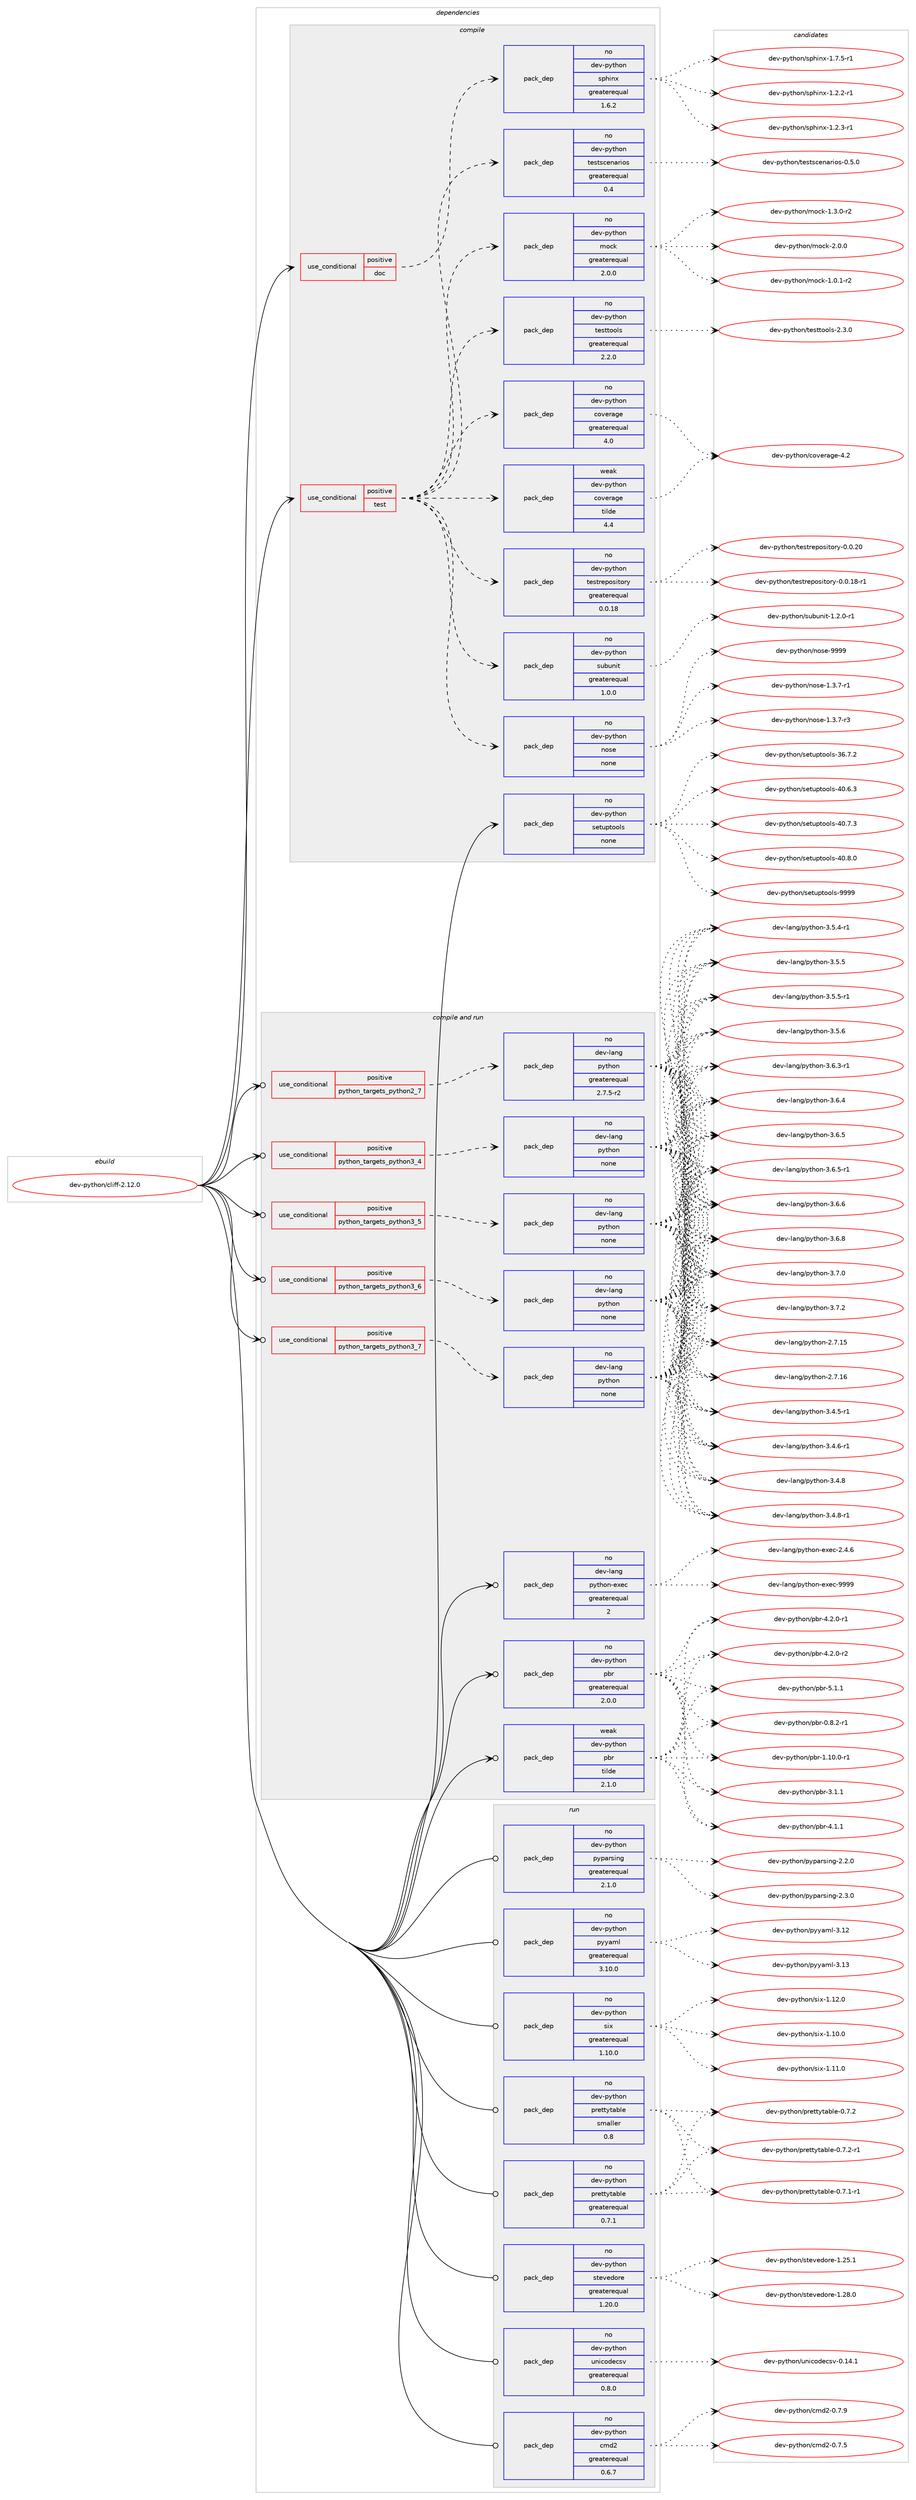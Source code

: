digraph prolog {

# *************
# Graph options
# *************

newrank=true;
concentrate=true;
compound=true;
graph [rankdir=LR,fontname=Helvetica,fontsize=10,ranksep=1.5];#, ranksep=2.5, nodesep=0.2];
edge  [arrowhead=vee];
node  [fontname=Helvetica,fontsize=10];

# **********
# The ebuild
# **********

subgraph cluster_leftcol {
color=gray;
rank=same;
label=<<i>ebuild</i>>;
id [label="dev-python/cliff-2.12.0", color=red, width=4, href="../dev-python/cliff-2.12.0.svg"];
}

# ****************
# The dependencies
# ****************

subgraph cluster_midcol {
color=gray;
label=<<i>dependencies</i>>;
subgraph cluster_compile {
fillcolor="#eeeeee";
style=filled;
label=<<i>compile</i>>;
subgraph cond372472 {
dependency1403621 [label=<<TABLE BORDER="0" CELLBORDER="1" CELLSPACING="0" CELLPADDING="4"><TR><TD ROWSPAN="3" CELLPADDING="10">use_conditional</TD></TR><TR><TD>positive</TD></TR><TR><TD>doc</TD></TR></TABLE>>, shape=none, color=red];
subgraph pack1007914 {
dependency1403622 [label=<<TABLE BORDER="0" CELLBORDER="1" CELLSPACING="0" CELLPADDING="4" WIDTH="220"><TR><TD ROWSPAN="6" CELLPADDING="30">pack_dep</TD></TR><TR><TD WIDTH="110">no</TD></TR><TR><TD>dev-python</TD></TR><TR><TD>sphinx</TD></TR><TR><TD>greaterequal</TD></TR><TR><TD>1.6.2</TD></TR></TABLE>>, shape=none, color=blue];
}
dependency1403621:e -> dependency1403622:w [weight=20,style="dashed",arrowhead="vee"];
}
id:e -> dependency1403621:w [weight=20,style="solid",arrowhead="vee"];
subgraph cond372473 {
dependency1403623 [label=<<TABLE BORDER="0" CELLBORDER="1" CELLSPACING="0" CELLPADDING="4"><TR><TD ROWSPAN="3" CELLPADDING="10">use_conditional</TD></TR><TR><TD>positive</TD></TR><TR><TD>test</TD></TR></TABLE>>, shape=none, color=red];
subgraph pack1007915 {
dependency1403624 [label=<<TABLE BORDER="0" CELLBORDER="1" CELLSPACING="0" CELLPADDING="4" WIDTH="220"><TR><TD ROWSPAN="6" CELLPADDING="30">pack_dep</TD></TR><TR><TD WIDTH="110">no</TD></TR><TR><TD>dev-python</TD></TR><TR><TD>nose</TD></TR><TR><TD>none</TD></TR><TR><TD></TD></TR></TABLE>>, shape=none, color=blue];
}
dependency1403623:e -> dependency1403624:w [weight=20,style="dashed",arrowhead="vee"];
subgraph pack1007916 {
dependency1403625 [label=<<TABLE BORDER="0" CELLBORDER="1" CELLSPACING="0" CELLPADDING="4" WIDTH="220"><TR><TD ROWSPAN="6" CELLPADDING="30">pack_dep</TD></TR><TR><TD WIDTH="110">no</TD></TR><TR><TD>dev-python</TD></TR><TR><TD>subunit</TD></TR><TR><TD>greaterequal</TD></TR><TR><TD>1.0.0</TD></TR></TABLE>>, shape=none, color=blue];
}
dependency1403623:e -> dependency1403625:w [weight=20,style="dashed",arrowhead="vee"];
subgraph pack1007917 {
dependency1403626 [label=<<TABLE BORDER="0" CELLBORDER="1" CELLSPACING="0" CELLPADDING="4" WIDTH="220"><TR><TD ROWSPAN="6" CELLPADDING="30">pack_dep</TD></TR><TR><TD WIDTH="110">no</TD></TR><TR><TD>dev-python</TD></TR><TR><TD>testrepository</TD></TR><TR><TD>greaterequal</TD></TR><TR><TD>0.0.18</TD></TR></TABLE>>, shape=none, color=blue];
}
dependency1403623:e -> dependency1403626:w [weight=20,style="dashed",arrowhead="vee"];
subgraph pack1007918 {
dependency1403627 [label=<<TABLE BORDER="0" CELLBORDER="1" CELLSPACING="0" CELLPADDING="4" WIDTH="220"><TR><TD ROWSPAN="6" CELLPADDING="30">pack_dep</TD></TR><TR><TD WIDTH="110">no</TD></TR><TR><TD>dev-python</TD></TR><TR><TD>testtools</TD></TR><TR><TD>greaterequal</TD></TR><TR><TD>2.2.0</TD></TR></TABLE>>, shape=none, color=blue];
}
dependency1403623:e -> dependency1403627:w [weight=20,style="dashed",arrowhead="vee"];
subgraph pack1007919 {
dependency1403628 [label=<<TABLE BORDER="0" CELLBORDER="1" CELLSPACING="0" CELLPADDING="4" WIDTH="220"><TR><TD ROWSPAN="6" CELLPADDING="30">pack_dep</TD></TR><TR><TD WIDTH="110">no</TD></TR><TR><TD>dev-python</TD></TR><TR><TD>mock</TD></TR><TR><TD>greaterequal</TD></TR><TR><TD>2.0.0</TD></TR></TABLE>>, shape=none, color=blue];
}
dependency1403623:e -> dependency1403628:w [weight=20,style="dashed",arrowhead="vee"];
subgraph pack1007920 {
dependency1403629 [label=<<TABLE BORDER="0" CELLBORDER="1" CELLSPACING="0" CELLPADDING="4" WIDTH="220"><TR><TD ROWSPAN="6" CELLPADDING="30">pack_dep</TD></TR><TR><TD WIDTH="110">no</TD></TR><TR><TD>dev-python</TD></TR><TR><TD>testscenarios</TD></TR><TR><TD>greaterequal</TD></TR><TR><TD>0.4</TD></TR></TABLE>>, shape=none, color=blue];
}
dependency1403623:e -> dependency1403629:w [weight=20,style="dashed",arrowhead="vee"];
subgraph pack1007921 {
dependency1403630 [label=<<TABLE BORDER="0" CELLBORDER="1" CELLSPACING="0" CELLPADDING="4" WIDTH="220"><TR><TD ROWSPAN="6" CELLPADDING="30">pack_dep</TD></TR><TR><TD WIDTH="110">no</TD></TR><TR><TD>dev-python</TD></TR><TR><TD>coverage</TD></TR><TR><TD>greaterequal</TD></TR><TR><TD>4.0</TD></TR></TABLE>>, shape=none, color=blue];
}
dependency1403623:e -> dependency1403630:w [weight=20,style="dashed",arrowhead="vee"];
subgraph pack1007922 {
dependency1403631 [label=<<TABLE BORDER="0" CELLBORDER="1" CELLSPACING="0" CELLPADDING="4" WIDTH="220"><TR><TD ROWSPAN="6" CELLPADDING="30">pack_dep</TD></TR><TR><TD WIDTH="110">weak</TD></TR><TR><TD>dev-python</TD></TR><TR><TD>coverage</TD></TR><TR><TD>tilde</TD></TR><TR><TD>4.4</TD></TR></TABLE>>, shape=none, color=blue];
}
dependency1403623:e -> dependency1403631:w [weight=20,style="dashed",arrowhead="vee"];
}
id:e -> dependency1403623:w [weight=20,style="solid",arrowhead="vee"];
subgraph pack1007923 {
dependency1403632 [label=<<TABLE BORDER="0" CELLBORDER="1" CELLSPACING="0" CELLPADDING="4" WIDTH="220"><TR><TD ROWSPAN="6" CELLPADDING="30">pack_dep</TD></TR><TR><TD WIDTH="110">no</TD></TR><TR><TD>dev-python</TD></TR><TR><TD>setuptools</TD></TR><TR><TD>none</TD></TR><TR><TD></TD></TR></TABLE>>, shape=none, color=blue];
}
id:e -> dependency1403632:w [weight=20,style="solid",arrowhead="vee"];
}
subgraph cluster_compileandrun {
fillcolor="#eeeeee";
style=filled;
label=<<i>compile and run</i>>;
subgraph cond372474 {
dependency1403633 [label=<<TABLE BORDER="0" CELLBORDER="1" CELLSPACING="0" CELLPADDING="4"><TR><TD ROWSPAN="3" CELLPADDING="10">use_conditional</TD></TR><TR><TD>positive</TD></TR><TR><TD>python_targets_python2_7</TD></TR></TABLE>>, shape=none, color=red];
subgraph pack1007924 {
dependency1403634 [label=<<TABLE BORDER="0" CELLBORDER="1" CELLSPACING="0" CELLPADDING="4" WIDTH="220"><TR><TD ROWSPAN="6" CELLPADDING="30">pack_dep</TD></TR><TR><TD WIDTH="110">no</TD></TR><TR><TD>dev-lang</TD></TR><TR><TD>python</TD></TR><TR><TD>greaterequal</TD></TR><TR><TD>2.7.5-r2</TD></TR></TABLE>>, shape=none, color=blue];
}
dependency1403633:e -> dependency1403634:w [weight=20,style="dashed",arrowhead="vee"];
}
id:e -> dependency1403633:w [weight=20,style="solid",arrowhead="odotvee"];
subgraph cond372475 {
dependency1403635 [label=<<TABLE BORDER="0" CELLBORDER="1" CELLSPACING="0" CELLPADDING="4"><TR><TD ROWSPAN="3" CELLPADDING="10">use_conditional</TD></TR><TR><TD>positive</TD></TR><TR><TD>python_targets_python3_4</TD></TR></TABLE>>, shape=none, color=red];
subgraph pack1007925 {
dependency1403636 [label=<<TABLE BORDER="0" CELLBORDER="1" CELLSPACING="0" CELLPADDING="4" WIDTH="220"><TR><TD ROWSPAN="6" CELLPADDING="30">pack_dep</TD></TR><TR><TD WIDTH="110">no</TD></TR><TR><TD>dev-lang</TD></TR><TR><TD>python</TD></TR><TR><TD>none</TD></TR><TR><TD></TD></TR></TABLE>>, shape=none, color=blue];
}
dependency1403635:e -> dependency1403636:w [weight=20,style="dashed",arrowhead="vee"];
}
id:e -> dependency1403635:w [weight=20,style="solid",arrowhead="odotvee"];
subgraph cond372476 {
dependency1403637 [label=<<TABLE BORDER="0" CELLBORDER="1" CELLSPACING="0" CELLPADDING="4"><TR><TD ROWSPAN="3" CELLPADDING="10">use_conditional</TD></TR><TR><TD>positive</TD></TR><TR><TD>python_targets_python3_5</TD></TR></TABLE>>, shape=none, color=red];
subgraph pack1007926 {
dependency1403638 [label=<<TABLE BORDER="0" CELLBORDER="1" CELLSPACING="0" CELLPADDING="4" WIDTH="220"><TR><TD ROWSPAN="6" CELLPADDING="30">pack_dep</TD></TR><TR><TD WIDTH="110">no</TD></TR><TR><TD>dev-lang</TD></TR><TR><TD>python</TD></TR><TR><TD>none</TD></TR><TR><TD></TD></TR></TABLE>>, shape=none, color=blue];
}
dependency1403637:e -> dependency1403638:w [weight=20,style="dashed",arrowhead="vee"];
}
id:e -> dependency1403637:w [weight=20,style="solid",arrowhead="odotvee"];
subgraph cond372477 {
dependency1403639 [label=<<TABLE BORDER="0" CELLBORDER="1" CELLSPACING="0" CELLPADDING="4"><TR><TD ROWSPAN="3" CELLPADDING="10">use_conditional</TD></TR><TR><TD>positive</TD></TR><TR><TD>python_targets_python3_6</TD></TR></TABLE>>, shape=none, color=red];
subgraph pack1007927 {
dependency1403640 [label=<<TABLE BORDER="0" CELLBORDER="1" CELLSPACING="0" CELLPADDING="4" WIDTH="220"><TR><TD ROWSPAN="6" CELLPADDING="30">pack_dep</TD></TR><TR><TD WIDTH="110">no</TD></TR><TR><TD>dev-lang</TD></TR><TR><TD>python</TD></TR><TR><TD>none</TD></TR><TR><TD></TD></TR></TABLE>>, shape=none, color=blue];
}
dependency1403639:e -> dependency1403640:w [weight=20,style="dashed",arrowhead="vee"];
}
id:e -> dependency1403639:w [weight=20,style="solid",arrowhead="odotvee"];
subgraph cond372478 {
dependency1403641 [label=<<TABLE BORDER="0" CELLBORDER="1" CELLSPACING="0" CELLPADDING="4"><TR><TD ROWSPAN="3" CELLPADDING="10">use_conditional</TD></TR><TR><TD>positive</TD></TR><TR><TD>python_targets_python3_7</TD></TR></TABLE>>, shape=none, color=red];
subgraph pack1007928 {
dependency1403642 [label=<<TABLE BORDER="0" CELLBORDER="1" CELLSPACING="0" CELLPADDING="4" WIDTH="220"><TR><TD ROWSPAN="6" CELLPADDING="30">pack_dep</TD></TR><TR><TD WIDTH="110">no</TD></TR><TR><TD>dev-lang</TD></TR><TR><TD>python</TD></TR><TR><TD>none</TD></TR><TR><TD></TD></TR></TABLE>>, shape=none, color=blue];
}
dependency1403641:e -> dependency1403642:w [weight=20,style="dashed",arrowhead="vee"];
}
id:e -> dependency1403641:w [weight=20,style="solid",arrowhead="odotvee"];
subgraph pack1007929 {
dependency1403643 [label=<<TABLE BORDER="0" CELLBORDER="1" CELLSPACING="0" CELLPADDING="4" WIDTH="220"><TR><TD ROWSPAN="6" CELLPADDING="30">pack_dep</TD></TR><TR><TD WIDTH="110">no</TD></TR><TR><TD>dev-lang</TD></TR><TR><TD>python-exec</TD></TR><TR><TD>greaterequal</TD></TR><TR><TD>2</TD></TR></TABLE>>, shape=none, color=blue];
}
id:e -> dependency1403643:w [weight=20,style="solid",arrowhead="odotvee"];
subgraph pack1007930 {
dependency1403644 [label=<<TABLE BORDER="0" CELLBORDER="1" CELLSPACING="0" CELLPADDING="4" WIDTH="220"><TR><TD ROWSPAN="6" CELLPADDING="30">pack_dep</TD></TR><TR><TD WIDTH="110">no</TD></TR><TR><TD>dev-python</TD></TR><TR><TD>pbr</TD></TR><TR><TD>greaterequal</TD></TR><TR><TD>2.0.0</TD></TR></TABLE>>, shape=none, color=blue];
}
id:e -> dependency1403644:w [weight=20,style="solid",arrowhead="odotvee"];
subgraph pack1007931 {
dependency1403645 [label=<<TABLE BORDER="0" CELLBORDER="1" CELLSPACING="0" CELLPADDING="4" WIDTH="220"><TR><TD ROWSPAN="6" CELLPADDING="30">pack_dep</TD></TR><TR><TD WIDTH="110">weak</TD></TR><TR><TD>dev-python</TD></TR><TR><TD>pbr</TD></TR><TR><TD>tilde</TD></TR><TR><TD>2.1.0</TD></TR></TABLE>>, shape=none, color=blue];
}
id:e -> dependency1403645:w [weight=20,style="solid",arrowhead="odotvee"];
}
subgraph cluster_run {
fillcolor="#eeeeee";
style=filled;
label=<<i>run</i>>;
subgraph pack1007932 {
dependency1403646 [label=<<TABLE BORDER="0" CELLBORDER="1" CELLSPACING="0" CELLPADDING="4" WIDTH="220"><TR><TD ROWSPAN="6" CELLPADDING="30">pack_dep</TD></TR><TR><TD WIDTH="110">no</TD></TR><TR><TD>dev-python</TD></TR><TR><TD>cmd2</TD></TR><TR><TD>greaterequal</TD></TR><TR><TD>0.6.7</TD></TR></TABLE>>, shape=none, color=blue];
}
id:e -> dependency1403646:w [weight=20,style="solid",arrowhead="odot"];
subgraph pack1007933 {
dependency1403647 [label=<<TABLE BORDER="0" CELLBORDER="1" CELLSPACING="0" CELLPADDING="4" WIDTH="220"><TR><TD ROWSPAN="6" CELLPADDING="30">pack_dep</TD></TR><TR><TD WIDTH="110">no</TD></TR><TR><TD>dev-python</TD></TR><TR><TD>prettytable</TD></TR><TR><TD>greaterequal</TD></TR><TR><TD>0.7.1</TD></TR></TABLE>>, shape=none, color=blue];
}
id:e -> dependency1403647:w [weight=20,style="solid",arrowhead="odot"];
subgraph pack1007934 {
dependency1403648 [label=<<TABLE BORDER="0" CELLBORDER="1" CELLSPACING="0" CELLPADDING="4" WIDTH="220"><TR><TD ROWSPAN="6" CELLPADDING="30">pack_dep</TD></TR><TR><TD WIDTH="110">no</TD></TR><TR><TD>dev-python</TD></TR><TR><TD>prettytable</TD></TR><TR><TD>smaller</TD></TR><TR><TD>0.8</TD></TR></TABLE>>, shape=none, color=blue];
}
id:e -> dependency1403648:w [weight=20,style="solid",arrowhead="odot"];
subgraph pack1007935 {
dependency1403649 [label=<<TABLE BORDER="0" CELLBORDER="1" CELLSPACING="0" CELLPADDING="4" WIDTH="220"><TR><TD ROWSPAN="6" CELLPADDING="30">pack_dep</TD></TR><TR><TD WIDTH="110">no</TD></TR><TR><TD>dev-python</TD></TR><TR><TD>pyparsing</TD></TR><TR><TD>greaterequal</TD></TR><TR><TD>2.1.0</TD></TR></TABLE>>, shape=none, color=blue];
}
id:e -> dependency1403649:w [weight=20,style="solid",arrowhead="odot"];
subgraph pack1007936 {
dependency1403650 [label=<<TABLE BORDER="0" CELLBORDER="1" CELLSPACING="0" CELLPADDING="4" WIDTH="220"><TR><TD ROWSPAN="6" CELLPADDING="30">pack_dep</TD></TR><TR><TD WIDTH="110">no</TD></TR><TR><TD>dev-python</TD></TR><TR><TD>pyyaml</TD></TR><TR><TD>greaterequal</TD></TR><TR><TD>3.10.0</TD></TR></TABLE>>, shape=none, color=blue];
}
id:e -> dependency1403650:w [weight=20,style="solid",arrowhead="odot"];
subgraph pack1007937 {
dependency1403651 [label=<<TABLE BORDER="0" CELLBORDER="1" CELLSPACING="0" CELLPADDING="4" WIDTH="220"><TR><TD ROWSPAN="6" CELLPADDING="30">pack_dep</TD></TR><TR><TD WIDTH="110">no</TD></TR><TR><TD>dev-python</TD></TR><TR><TD>six</TD></TR><TR><TD>greaterequal</TD></TR><TR><TD>1.10.0</TD></TR></TABLE>>, shape=none, color=blue];
}
id:e -> dependency1403651:w [weight=20,style="solid",arrowhead="odot"];
subgraph pack1007938 {
dependency1403652 [label=<<TABLE BORDER="0" CELLBORDER="1" CELLSPACING="0" CELLPADDING="4" WIDTH="220"><TR><TD ROWSPAN="6" CELLPADDING="30">pack_dep</TD></TR><TR><TD WIDTH="110">no</TD></TR><TR><TD>dev-python</TD></TR><TR><TD>stevedore</TD></TR><TR><TD>greaterequal</TD></TR><TR><TD>1.20.0</TD></TR></TABLE>>, shape=none, color=blue];
}
id:e -> dependency1403652:w [weight=20,style="solid",arrowhead="odot"];
subgraph pack1007939 {
dependency1403653 [label=<<TABLE BORDER="0" CELLBORDER="1" CELLSPACING="0" CELLPADDING="4" WIDTH="220"><TR><TD ROWSPAN="6" CELLPADDING="30">pack_dep</TD></TR><TR><TD WIDTH="110">no</TD></TR><TR><TD>dev-python</TD></TR><TR><TD>unicodecsv</TD></TR><TR><TD>greaterequal</TD></TR><TR><TD>0.8.0</TD></TR></TABLE>>, shape=none, color=blue];
}
id:e -> dependency1403653:w [weight=20,style="solid",arrowhead="odot"];
}
}

# **************
# The candidates
# **************

subgraph cluster_choices {
rank=same;
color=gray;
label=<<i>candidates</i>>;

subgraph choice1007914 {
color=black;
nodesep=1;
choice10010111845112121116104111110471151121041051101204549465046504511449 [label="dev-python/sphinx-1.2.2-r1", color=red, width=4,href="../dev-python/sphinx-1.2.2-r1.svg"];
choice10010111845112121116104111110471151121041051101204549465046514511449 [label="dev-python/sphinx-1.2.3-r1", color=red, width=4,href="../dev-python/sphinx-1.2.3-r1.svg"];
choice10010111845112121116104111110471151121041051101204549465546534511449 [label="dev-python/sphinx-1.7.5-r1", color=red, width=4,href="../dev-python/sphinx-1.7.5-r1.svg"];
dependency1403622:e -> choice10010111845112121116104111110471151121041051101204549465046504511449:w [style=dotted,weight="100"];
dependency1403622:e -> choice10010111845112121116104111110471151121041051101204549465046514511449:w [style=dotted,weight="100"];
dependency1403622:e -> choice10010111845112121116104111110471151121041051101204549465546534511449:w [style=dotted,weight="100"];
}
subgraph choice1007915 {
color=black;
nodesep=1;
choice10010111845112121116104111110471101111151014549465146554511449 [label="dev-python/nose-1.3.7-r1", color=red, width=4,href="../dev-python/nose-1.3.7-r1.svg"];
choice10010111845112121116104111110471101111151014549465146554511451 [label="dev-python/nose-1.3.7-r3", color=red, width=4,href="../dev-python/nose-1.3.7-r3.svg"];
choice10010111845112121116104111110471101111151014557575757 [label="dev-python/nose-9999", color=red, width=4,href="../dev-python/nose-9999.svg"];
dependency1403624:e -> choice10010111845112121116104111110471101111151014549465146554511449:w [style=dotted,weight="100"];
dependency1403624:e -> choice10010111845112121116104111110471101111151014549465146554511451:w [style=dotted,weight="100"];
dependency1403624:e -> choice10010111845112121116104111110471101111151014557575757:w [style=dotted,weight="100"];
}
subgraph choice1007916 {
color=black;
nodesep=1;
choice1001011184511212111610411111047115117981171101051164549465046484511449 [label="dev-python/subunit-1.2.0-r1", color=red, width=4,href="../dev-python/subunit-1.2.0-r1.svg"];
dependency1403625:e -> choice1001011184511212111610411111047115117981171101051164549465046484511449:w [style=dotted,weight="100"];
}
subgraph choice1007917 {
color=black;
nodesep=1;
choice1001011184511212111610411111047116101115116114101112111115105116111114121454846484649564511449 [label="dev-python/testrepository-0.0.18-r1", color=red, width=4,href="../dev-python/testrepository-0.0.18-r1.svg"];
choice100101118451121211161041111104711610111511611410111211111510511611111412145484648465048 [label="dev-python/testrepository-0.0.20", color=red, width=4,href="../dev-python/testrepository-0.0.20.svg"];
dependency1403626:e -> choice1001011184511212111610411111047116101115116114101112111115105116111114121454846484649564511449:w [style=dotted,weight="100"];
dependency1403626:e -> choice100101118451121211161041111104711610111511611410111211111510511611111412145484648465048:w [style=dotted,weight="100"];
}
subgraph choice1007918 {
color=black;
nodesep=1;
choice1001011184511212111610411111047116101115116116111111108115455046514648 [label="dev-python/testtools-2.3.0", color=red, width=4,href="../dev-python/testtools-2.3.0.svg"];
dependency1403627:e -> choice1001011184511212111610411111047116101115116116111111108115455046514648:w [style=dotted,weight="100"];
}
subgraph choice1007919 {
color=black;
nodesep=1;
choice1001011184511212111610411111047109111991074549464846494511450 [label="dev-python/mock-1.0.1-r2", color=red, width=4,href="../dev-python/mock-1.0.1-r2.svg"];
choice1001011184511212111610411111047109111991074549465146484511450 [label="dev-python/mock-1.3.0-r2", color=red, width=4,href="../dev-python/mock-1.3.0-r2.svg"];
choice100101118451121211161041111104710911199107455046484648 [label="dev-python/mock-2.0.0", color=red, width=4,href="../dev-python/mock-2.0.0.svg"];
dependency1403628:e -> choice1001011184511212111610411111047109111991074549464846494511450:w [style=dotted,weight="100"];
dependency1403628:e -> choice1001011184511212111610411111047109111991074549465146484511450:w [style=dotted,weight="100"];
dependency1403628:e -> choice100101118451121211161041111104710911199107455046484648:w [style=dotted,weight="100"];
}
subgraph choice1007920 {
color=black;
nodesep=1;
choice10010111845112121116104111110471161011151161159910111097114105111115454846534648 [label="dev-python/testscenarios-0.5.0", color=red, width=4,href="../dev-python/testscenarios-0.5.0.svg"];
dependency1403629:e -> choice10010111845112121116104111110471161011151161159910111097114105111115454846534648:w [style=dotted,weight="100"];
}
subgraph choice1007921 {
color=black;
nodesep=1;
choice1001011184511212111610411111047991111181011149710310145524650 [label="dev-python/coverage-4.2", color=red, width=4,href="../dev-python/coverage-4.2.svg"];
dependency1403630:e -> choice1001011184511212111610411111047991111181011149710310145524650:w [style=dotted,weight="100"];
}
subgraph choice1007922 {
color=black;
nodesep=1;
choice1001011184511212111610411111047991111181011149710310145524650 [label="dev-python/coverage-4.2", color=red, width=4,href="../dev-python/coverage-4.2.svg"];
dependency1403631:e -> choice1001011184511212111610411111047991111181011149710310145524650:w [style=dotted,weight="100"];
}
subgraph choice1007923 {
color=black;
nodesep=1;
choice100101118451121211161041111104711510111611711211611111110811545515446554650 [label="dev-python/setuptools-36.7.2", color=red, width=4,href="../dev-python/setuptools-36.7.2.svg"];
choice100101118451121211161041111104711510111611711211611111110811545524846544651 [label="dev-python/setuptools-40.6.3", color=red, width=4,href="../dev-python/setuptools-40.6.3.svg"];
choice100101118451121211161041111104711510111611711211611111110811545524846554651 [label="dev-python/setuptools-40.7.3", color=red, width=4,href="../dev-python/setuptools-40.7.3.svg"];
choice100101118451121211161041111104711510111611711211611111110811545524846564648 [label="dev-python/setuptools-40.8.0", color=red, width=4,href="../dev-python/setuptools-40.8.0.svg"];
choice10010111845112121116104111110471151011161171121161111111081154557575757 [label="dev-python/setuptools-9999", color=red, width=4,href="../dev-python/setuptools-9999.svg"];
dependency1403632:e -> choice100101118451121211161041111104711510111611711211611111110811545515446554650:w [style=dotted,weight="100"];
dependency1403632:e -> choice100101118451121211161041111104711510111611711211611111110811545524846544651:w [style=dotted,weight="100"];
dependency1403632:e -> choice100101118451121211161041111104711510111611711211611111110811545524846554651:w [style=dotted,weight="100"];
dependency1403632:e -> choice100101118451121211161041111104711510111611711211611111110811545524846564648:w [style=dotted,weight="100"];
dependency1403632:e -> choice10010111845112121116104111110471151011161171121161111111081154557575757:w [style=dotted,weight="100"];
}
subgraph choice1007924 {
color=black;
nodesep=1;
choice10010111845108971101034711212111610411111045504655464953 [label="dev-lang/python-2.7.15", color=red, width=4,href="../dev-lang/python-2.7.15.svg"];
choice10010111845108971101034711212111610411111045504655464954 [label="dev-lang/python-2.7.16", color=red, width=4,href="../dev-lang/python-2.7.16.svg"];
choice1001011184510897110103471121211161041111104551465246534511449 [label="dev-lang/python-3.4.5-r1", color=red, width=4,href="../dev-lang/python-3.4.5-r1.svg"];
choice1001011184510897110103471121211161041111104551465246544511449 [label="dev-lang/python-3.4.6-r1", color=red, width=4,href="../dev-lang/python-3.4.6-r1.svg"];
choice100101118451089711010347112121116104111110455146524656 [label="dev-lang/python-3.4.8", color=red, width=4,href="../dev-lang/python-3.4.8.svg"];
choice1001011184510897110103471121211161041111104551465246564511449 [label="dev-lang/python-3.4.8-r1", color=red, width=4,href="../dev-lang/python-3.4.8-r1.svg"];
choice1001011184510897110103471121211161041111104551465346524511449 [label="dev-lang/python-3.5.4-r1", color=red, width=4,href="../dev-lang/python-3.5.4-r1.svg"];
choice100101118451089711010347112121116104111110455146534653 [label="dev-lang/python-3.5.5", color=red, width=4,href="../dev-lang/python-3.5.5.svg"];
choice1001011184510897110103471121211161041111104551465346534511449 [label="dev-lang/python-3.5.5-r1", color=red, width=4,href="../dev-lang/python-3.5.5-r1.svg"];
choice100101118451089711010347112121116104111110455146534654 [label="dev-lang/python-3.5.6", color=red, width=4,href="../dev-lang/python-3.5.6.svg"];
choice1001011184510897110103471121211161041111104551465446514511449 [label="dev-lang/python-3.6.3-r1", color=red, width=4,href="../dev-lang/python-3.6.3-r1.svg"];
choice100101118451089711010347112121116104111110455146544652 [label="dev-lang/python-3.6.4", color=red, width=4,href="../dev-lang/python-3.6.4.svg"];
choice100101118451089711010347112121116104111110455146544653 [label="dev-lang/python-3.6.5", color=red, width=4,href="../dev-lang/python-3.6.5.svg"];
choice1001011184510897110103471121211161041111104551465446534511449 [label="dev-lang/python-3.6.5-r1", color=red, width=4,href="../dev-lang/python-3.6.5-r1.svg"];
choice100101118451089711010347112121116104111110455146544654 [label="dev-lang/python-3.6.6", color=red, width=4,href="../dev-lang/python-3.6.6.svg"];
choice100101118451089711010347112121116104111110455146544656 [label="dev-lang/python-3.6.8", color=red, width=4,href="../dev-lang/python-3.6.8.svg"];
choice100101118451089711010347112121116104111110455146554648 [label="dev-lang/python-3.7.0", color=red, width=4,href="../dev-lang/python-3.7.0.svg"];
choice100101118451089711010347112121116104111110455146554650 [label="dev-lang/python-3.7.2", color=red, width=4,href="../dev-lang/python-3.7.2.svg"];
dependency1403634:e -> choice10010111845108971101034711212111610411111045504655464953:w [style=dotted,weight="100"];
dependency1403634:e -> choice10010111845108971101034711212111610411111045504655464954:w [style=dotted,weight="100"];
dependency1403634:e -> choice1001011184510897110103471121211161041111104551465246534511449:w [style=dotted,weight="100"];
dependency1403634:e -> choice1001011184510897110103471121211161041111104551465246544511449:w [style=dotted,weight="100"];
dependency1403634:e -> choice100101118451089711010347112121116104111110455146524656:w [style=dotted,weight="100"];
dependency1403634:e -> choice1001011184510897110103471121211161041111104551465246564511449:w [style=dotted,weight="100"];
dependency1403634:e -> choice1001011184510897110103471121211161041111104551465346524511449:w [style=dotted,weight="100"];
dependency1403634:e -> choice100101118451089711010347112121116104111110455146534653:w [style=dotted,weight="100"];
dependency1403634:e -> choice1001011184510897110103471121211161041111104551465346534511449:w [style=dotted,weight="100"];
dependency1403634:e -> choice100101118451089711010347112121116104111110455146534654:w [style=dotted,weight="100"];
dependency1403634:e -> choice1001011184510897110103471121211161041111104551465446514511449:w [style=dotted,weight="100"];
dependency1403634:e -> choice100101118451089711010347112121116104111110455146544652:w [style=dotted,weight="100"];
dependency1403634:e -> choice100101118451089711010347112121116104111110455146544653:w [style=dotted,weight="100"];
dependency1403634:e -> choice1001011184510897110103471121211161041111104551465446534511449:w [style=dotted,weight="100"];
dependency1403634:e -> choice100101118451089711010347112121116104111110455146544654:w [style=dotted,weight="100"];
dependency1403634:e -> choice100101118451089711010347112121116104111110455146544656:w [style=dotted,weight="100"];
dependency1403634:e -> choice100101118451089711010347112121116104111110455146554648:w [style=dotted,weight="100"];
dependency1403634:e -> choice100101118451089711010347112121116104111110455146554650:w [style=dotted,weight="100"];
}
subgraph choice1007925 {
color=black;
nodesep=1;
choice10010111845108971101034711212111610411111045504655464953 [label="dev-lang/python-2.7.15", color=red, width=4,href="../dev-lang/python-2.7.15.svg"];
choice10010111845108971101034711212111610411111045504655464954 [label="dev-lang/python-2.7.16", color=red, width=4,href="../dev-lang/python-2.7.16.svg"];
choice1001011184510897110103471121211161041111104551465246534511449 [label="dev-lang/python-3.4.5-r1", color=red, width=4,href="../dev-lang/python-3.4.5-r1.svg"];
choice1001011184510897110103471121211161041111104551465246544511449 [label="dev-lang/python-3.4.6-r1", color=red, width=4,href="../dev-lang/python-3.4.6-r1.svg"];
choice100101118451089711010347112121116104111110455146524656 [label="dev-lang/python-3.4.8", color=red, width=4,href="../dev-lang/python-3.4.8.svg"];
choice1001011184510897110103471121211161041111104551465246564511449 [label="dev-lang/python-3.4.8-r1", color=red, width=4,href="../dev-lang/python-3.4.8-r1.svg"];
choice1001011184510897110103471121211161041111104551465346524511449 [label="dev-lang/python-3.5.4-r1", color=red, width=4,href="../dev-lang/python-3.5.4-r1.svg"];
choice100101118451089711010347112121116104111110455146534653 [label="dev-lang/python-3.5.5", color=red, width=4,href="../dev-lang/python-3.5.5.svg"];
choice1001011184510897110103471121211161041111104551465346534511449 [label="dev-lang/python-3.5.5-r1", color=red, width=4,href="../dev-lang/python-3.5.5-r1.svg"];
choice100101118451089711010347112121116104111110455146534654 [label="dev-lang/python-3.5.6", color=red, width=4,href="../dev-lang/python-3.5.6.svg"];
choice1001011184510897110103471121211161041111104551465446514511449 [label="dev-lang/python-3.6.3-r1", color=red, width=4,href="../dev-lang/python-3.6.3-r1.svg"];
choice100101118451089711010347112121116104111110455146544652 [label="dev-lang/python-3.6.4", color=red, width=4,href="../dev-lang/python-3.6.4.svg"];
choice100101118451089711010347112121116104111110455146544653 [label="dev-lang/python-3.6.5", color=red, width=4,href="../dev-lang/python-3.6.5.svg"];
choice1001011184510897110103471121211161041111104551465446534511449 [label="dev-lang/python-3.6.5-r1", color=red, width=4,href="../dev-lang/python-3.6.5-r1.svg"];
choice100101118451089711010347112121116104111110455146544654 [label="dev-lang/python-3.6.6", color=red, width=4,href="../dev-lang/python-3.6.6.svg"];
choice100101118451089711010347112121116104111110455146544656 [label="dev-lang/python-3.6.8", color=red, width=4,href="../dev-lang/python-3.6.8.svg"];
choice100101118451089711010347112121116104111110455146554648 [label="dev-lang/python-3.7.0", color=red, width=4,href="../dev-lang/python-3.7.0.svg"];
choice100101118451089711010347112121116104111110455146554650 [label="dev-lang/python-3.7.2", color=red, width=4,href="../dev-lang/python-3.7.2.svg"];
dependency1403636:e -> choice10010111845108971101034711212111610411111045504655464953:w [style=dotted,weight="100"];
dependency1403636:e -> choice10010111845108971101034711212111610411111045504655464954:w [style=dotted,weight="100"];
dependency1403636:e -> choice1001011184510897110103471121211161041111104551465246534511449:w [style=dotted,weight="100"];
dependency1403636:e -> choice1001011184510897110103471121211161041111104551465246544511449:w [style=dotted,weight="100"];
dependency1403636:e -> choice100101118451089711010347112121116104111110455146524656:w [style=dotted,weight="100"];
dependency1403636:e -> choice1001011184510897110103471121211161041111104551465246564511449:w [style=dotted,weight="100"];
dependency1403636:e -> choice1001011184510897110103471121211161041111104551465346524511449:w [style=dotted,weight="100"];
dependency1403636:e -> choice100101118451089711010347112121116104111110455146534653:w [style=dotted,weight="100"];
dependency1403636:e -> choice1001011184510897110103471121211161041111104551465346534511449:w [style=dotted,weight="100"];
dependency1403636:e -> choice100101118451089711010347112121116104111110455146534654:w [style=dotted,weight="100"];
dependency1403636:e -> choice1001011184510897110103471121211161041111104551465446514511449:w [style=dotted,weight="100"];
dependency1403636:e -> choice100101118451089711010347112121116104111110455146544652:w [style=dotted,weight="100"];
dependency1403636:e -> choice100101118451089711010347112121116104111110455146544653:w [style=dotted,weight="100"];
dependency1403636:e -> choice1001011184510897110103471121211161041111104551465446534511449:w [style=dotted,weight="100"];
dependency1403636:e -> choice100101118451089711010347112121116104111110455146544654:w [style=dotted,weight="100"];
dependency1403636:e -> choice100101118451089711010347112121116104111110455146544656:w [style=dotted,weight="100"];
dependency1403636:e -> choice100101118451089711010347112121116104111110455146554648:w [style=dotted,weight="100"];
dependency1403636:e -> choice100101118451089711010347112121116104111110455146554650:w [style=dotted,weight="100"];
}
subgraph choice1007926 {
color=black;
nodesep=1;
choice10010111845108971101034711212111610411111045504655464953 [label="dev-lang/python-2.7.15", color=red, width=4,href="../dev-lang/python-2.7.15.svg"];
choice10010111845108971101034711212111610411111045504655464954 [label="dev-lang/python-2.7.16", color=red, width=4,href="../dev-lang/python-2.7.16.svg"];
choice1001011184510897110103471121211161041111104551465246534511449 [label="dev-lang/python-3.4.5-r1", color=red, width=4,href="../dev-lang/python-3.4.5-r1.svg"];
choice1001011184510897110103471121211161041111104551465246544511449 [label="dev-lang/python-3.4.6-r1", color=red, width=4,href="../dev-lang/python-3.4.6-r1.svg"];
choice100101118451089711010347112121116104111110455146524656 [label="dev-lang/python-3.4.8", color=red, width=4,href="../dev-lang/python-3.4.8.svg"];
choice1001011184510897110103471121211161041111104551465246564511449 [label="dev-lang/python-3.4.8-r1", color=red, width=4,href="../dev-lang/python-3.4.8-r1.svg"];
choice1001011184510897110103471121211161041111104551465346524511449 [label="dev-lang/python-3.5.4-r1", color=red, width=4,href="../dev-lang/python-3.5.4-r1.svg"];
choice100101118451089711010347112121116104111110455146534653 [label="dev-lang/python-3.5.5", color=red, width=4,href="../dev-lang/python-3.5.5.svg"];
choice1001011184510897110103471121211161041111104551465346534511449 [label="dev-lang/python-3.5.5-r1", color=red, width=4,href="../dev-lang/python-3.5.5-r1.svg"];
choice100101118451089711010347112121116104111110455146534654 [label="dev-lang/python-3.5.6", color=red, width=4,href="../dev-lang/python-3.5.6.svg"];
choice1001011184510897110103471121211161041111104551465446514511449 [label="dev-lang/python-3.6.3-r1", color=red, width=4,href="../dev-lang/python-3.6.3-r1.svg"];
choice100101118451089711010347112121116104111110455146544652 [label="dev-lang/python-3.6.4", color=red, width=4,href="../dev-lang/python-3.6.4.svg"];
choice100101118451089711010347112121116104111110455146544653 [label="dev-lang/python-3.6.5", color=red, width=4,href="../dev-lang/python-3.6.5.svg"];
choice1001011184510897110103471121211161041111104551465446534511449 [label="dev-lang/python-3.6.5-r1", color=red, width=4,href="../dev-lang/python-3.6.5-r1.svg"];
choice100101118451089711010347112121116104111110455146544654 [label="dev-lang/python-3.6.6", color=red, width=4,href="../dev-lang/python-3.6.6.svg"];
choice100101118451089711010347112121116104111110455146544656 [label="dev-lang/python-3.6.8", color=red, width=4,href="../dev-lang/python-3.6.8.svg"];
choice100101118451089711010347112121116104111110455146554648 [label="dev-lang/python-3.7.0", color=red, width=4,href="../dev-lang/python-3.7.0.svg"];
choice100101118451089711010347112121116104111110455146554650 [label="dev-lang/python-3.7.2", color=red, width=4,href="../dev-lang/python-3.7.2.svg"];
dependency1403638:e -> choice10010111845108971101034711212111610411111045504655464953:w [style=dotted,weight="100"];
dependency1403638:e -> choice10010111845108971101034711212111610411111045504655464954:w [style=dotted,weight="100"];
dependency1403638:e -> choice1001011184510897110103471121211161041111104551465246534511449:w [style=dotted,weight="100"];
dependency1403638:e -> choice1001011184510897110103471121211161041111104551465246544511449:w [style=dotted,weight="100"];
dependency1403638:e -> choice100101118451089711010347112121116104111110455146524656:w [style=dotted,weight="100"];
dependency1403638:e -> choice1001011184510897110103471121211161041111104551465246564511449:w [style=dotted,weight="100"];
dependency1403638:e -> choice1001011184510897110103471121211161041111104551465346524511449:w [style=dotted,weight="100"];
dependency1403638:e -> choice100101118451089711010347112121116104111110455146534653:w [style=dotted,weight="100"];
dependency1403638:e -> choice1001011184510897110103471121211161041111104551465346534511449:w [style=dotted,weight="100"];
dependency1403638:e -> choice100101118451089711010347112121116104111110455146534654:w [style=dotted,weight="100"];
dependency1403638:e -> choice1001011184510897110103471121211161041111104551465446514511449:w [style=dotted,weight="100"];
dependency1403638:e -> choice100101118451089711010347112121116104111110455146544652:w [style=dotted,weight="100"];
dependency1403638:e -> choice100101118451089711010347112121116104111110455146544653:w [style=dotted,weight="100"];
dependency1403638:e -> choice1001011184510897110103471121211161041111104551465446534511449:w [style=dotted,weight="100"];
dependency1403638:e -> choice100101118451089711010347112121116104111110455146544654:w [style=dotted,weight="100"];
dependency1403638:e -> choice100101118451089711010347112121116104111110455146544656:w [style=dotted,weight="100"];
dependency1403638:e -> choice100101118451089711010347112121116104111110455146554648:w [style=dotted,weight="100"];
dependency1403638:e -> choice100101118451089711010347112121116104111110455146554650:w [style=dotted,weight="100"];
}
subgraph choice1007927 {
color=black;
nodesep=1;
choice10010111845108971101034711212111610411111045504655464953 [label="dev-lang/python-2.7.15", color=red, width=4,href="../dev-lang/python-2.7.15.svg"];
choice10010111845108971101034711212111610411111045504655464954 [label="dev-lang/python-2.7.16", color=red, width=4,href="../dev-lang/python-2.7.16.svg"];
choice1001011184510897110103471121211161041111104551465246534511449 [label="dev-lang/python-3.4.5-r1", color=red, width=4,href="../dev-lang/python-3.4.5-r1.svg"];
choice1001011184510897110103471121211161041111104551465246544511449 [label="dev-lang/python-3.4.6-r1", color=red, width=4,href="../dev-lang/python-3.4.6-r1.svg"];
choice100101118451089711010347112121116104111110455146524656 [label="dev-lang/python-3.4.8", color=red, width=4,href="../dev-lang/python-3.4.8.svg"];
choice1001011184510897110103471121211161041111104551465246564511449 [label="dev-lang/python-3.4.8-r1", color=red, width=4,href="../dev-lang/python-3.4.8-r1.svg"];
choice1001011184510897110103471121211161041111104551465346524511449 [label="dev-lang/python-3.5.4-r1", color=red, width=4,href="../dev-lang/python-3.5.4-r1.svg"];
choice100101118451089711010347112121116104111110455146534653 [label="dev-lang/python-3.5.5", color=red, width=4,href="../dev-lang/python-3.5.5.svg"];
choice1001011184510897110103471121211161041111104551465346534511449 [label="dev-lang/python-3.5.5-r1", color=red, width=4,href="../dev-lang/python-3.5.5-r1.svg"];
choice100101118451089711010347112121116104111110455146534654 [label="dev-lang/python-3.5.6", color=red, width=4,href="../dev-lang/python-3.5.6.svg"];
choice1001011184510897110103471121211161041111104551465446514511449 [label="dev-lang/python-3.6.3-r1", color=red, width=4,href="../dev-lang/python-3.6.3-r1.svg"];
choice100101118451089711010347112121116104111110455146544652 [label="dev-lang/python-3.6.4", color=red, width=4,href="../dev-lang/python-3.6.4.svg"];
choice100101118451089711010347112121116104111110455146544653 [label="dev-lang/python-3.6.5", color=red, width=4,href="../dev-lang/python-3.6.5.svg"];
choice1001011184510897110103471121211161041111104551465446534511449 [label="dev-lang/python-3.6.5-r1", color=red, width=4,href="../dev-lang/python-3.6.5-r1.svg"];
choice100101118451089711010347112121116104111110455146544654 [label="dev-lang/python-3.6.6", color=red, width=4,href="../dev-lang/python-3.6.6.svg"];
choice100101118451089711010347112121116104111110455146544656 [label="dev-lang/python-3.6.8", color=red, width=4,href="../dev-lang/python-3.6.8.svg"];
choice100101118451089711010347112121116104111110455146554648 [label="dev-lang/python-3.7.0", color=red, width=4,href="../dev-lang/python-3.7.0.svg"];
choice100101118451089711010347112121116104111110455146554650 [label="dev-lang/python-3.7.2", color=red, width=4,href="../dev-lang/python-3.7.2.svg"];
dependency1403640:e -> choice10010111845108971101034711212111610411111045504655464953:w [style=dotted,weight="100"];
dependency1403640:e -> choice10010111845108971101034711212111610411111045504655464954:w [style=dotted,weight="100"];
dependency1403640:e -> choice1001011184510897110103471121211161041111104551465246534511449:w [style=dotted,weight="100"];
dependency1403640:e -> choice1001011184510897110103471121211161041111104551465246544511449:w [style=dotted,weight="100"];
dependency1403640:e -> choice100101118451089711010347112121116104111110455146524656:w [style=dotted,weight="100"];
dependency1403640:e -> choice1001011184510897110103471121211161041111104551465246564511449:w [style=dotted,weight="100"];
dependency1403640:e -> choice1001011184510897110103471121211161041111104551465346524511449:w [style=dotted,weight="100"];
dependency1403640:e -> choice100101118451089711010347112121116104111110455146534653:w [style=dotted,weight="100"];
dependency1403640:e -> choice1001011184510897110103471121211161041111104551465346534511449:w [style=dotted,weight="100"];
dependency1403640:e -> choice100101118451089711010347112121116104111110455146534654:w [style=dotted,weight="100"];
dependency1403640:e -> choice1001011184510897110103471121211161041111104551465446514511449:w [style=dotted,weight="100"];
dependency1403640:e -> choice100101118451089711010347112121116104111110455146544652:w [style=dotted,weight="100"];
dependency1403640:e -> choice100101118451089711010347112121116104111110455146544653:w [style=dotted,weight="100"];
dependency1403640:e -> choice1001011184510897110103471121211161041111104551465446534511449:w [style=dotted,weight="100"];
dependency1403640:e -> choice100101118451089711010347112121116104111110455146544654:w [style=dotted,weight="100"];
dependency1403640:e -> choice100101118451089711010347112121116104111110455146544656:w [style=dotted,weight="100"];
dependency1403640:e -> choice100101118451089711010347112121116104111110455146554648:w [style=dotted,weight="100"];
dependency1403640:e -> choice100101118451089711010347112121116104111110455146554650:w [style=dotted,weight="100"];
}
subgraph choice1007928 {
color=black;
nodesep=1;
choice10010111845108971101034711212111610411111045504655464953 [label="dev-lang/python-2.7.15", color=red, width=4,href="../dev-lang/python-2.7.15.svg"];
choice10010111845108971101034711212111610411111045504655464954 [label="dev-lang/python-2.7.16", color=red, width=4,href="../dev-lang/python-2.7.16.svg"];
choice1001011184510897110103471121211161041111104551465246534511449 [label="dev-lang/python-3.4.5-r1", color=red, width=4,href="../dev-lang/python-3.4.5-r1.svg"];
choice1001011184510897110103471121211161041111104551465246544511449 [label="dev-lang/python-3.4.6-r1", color=red, width=4,href="../dev-lang/python-3.4.6-r1.svg"];
choice100101118451089711010347112121116104111110455146524656 [label="dev-lang/python-3.4.8", color=red, width=4,href="../dev-lang/python-3.4.8.svg"];
choice1001011184510897110103471121211161041111104551465246564511449 [label="dev-lang/python-3.4.8-r1", color=red, width=4,href="../dev-lang/python-3.4.8-r1.svg"];
choice1001011184510897110103471121211161041111104551465346524511449 [label="dev-lang/python-3.5.4-r1", color=red, width=4,href="../dev-lang/python-3.5.4-r1.svg"];
choice100101118451089711010347112121116104111110455146534653 [label="dev-lang/python-3.5.5", color=red, width=4,href="../dev-lang/python-3.5.5.svg"];
choice1001011184510897110103471121211161041111104551465346534511449 [label="dev-lang/python-3.5.5-r1", color=red, width=4,href="../dev-lang/python-3.5.5-r1.svg"];
choice100101118451089711010347112121116104111110455146534654 [label="dev-lang/python-3.5.6", color=red, width=4,href="../dev-lang/python-3.5.6.svg"];
choice1001011184510897110103471121211161041111104551465446514511449 [label="dev-lang/python-3.6.3-r1", color=red, width=4,href="../dev-lang/python-3.6.3-r1.svg"];
choice100101118451089711010347112121116104111110455146544652 [label="dev-lang/python-3.6.4", color=red, width=4,href="../dev-lang/python-3.6.4.svg"];
choice100101118451089711010347112121116104111110455146544653 [label="dev-lang/python-3.6.5", color=red, width=4,href="../dev-lang/python-3.6.5.svg"];
choice1001011184510897110103471121211161041111104551465446534511449 [label="dev-lang/python-3.6.5-r1", color=red, width=4,href="../dev-lang/python-3.6.5-r1.svg"];
choice100101118451089711010347112121116104111110455146544654 [label="dev-lang/python-3.6.6", color=red, width=4,href="../dev-lang/python-3.6.6.svg"];
choice100101118451089711010347112121116104111110455146544656 [label="dev-lang/python-3.6.8", color=red, width=4,href="../dev-lang/python-3.6.8.svg"];
choice100101118451089711010347112121116104111110455146554648 [label="dev-lang/python-3.7.0", color=red, width=4,href="../dev-lang/python-3.7.0.svg"];
choice100101118451089711010347112121116104111110455146554650 [label="dev-lang/python-3.7.2", color=red, width=4,href="../dev-lang/python-3.7.2.svg"];
dependency1403642:e -> choice10010111845108971101034711212111610411111045504655464953:w [style=dotted,weight="100"];
dependency1403642:e -> choice10010111845108971101034711212111610411111045504655464954:w [style=dotted,weight="100"];
dependency1403642:e -> choice1001011184510897110103471121211161041111104551465246534511449:w [style=dotted,weight="100"];
dependency1403642:e -> choice1001011184510897110103471121211161041111104551465246544511449:w [style=dotted,weight="100"];
dependency1403642:e -> choice100101118451089711010347112121116104111110455146524656:w [style=dotted,weight="100"];
dependency1403642:e -> choice1001011184510897110103471121211161041111104551465246564511449:w [style=dotted,weight="100"];
dependency1403642:e -> choice1001011184510897110103471121211161041111104551465346524511449:w [style=dotted,weight="100"];
dependency1403642:e -> choice100101118451089711010347112121116104111110455146534653:w [style=dotted,weight="100"];
dependency1403642:e -> choice1001011184510897110103471121211161041111104551465346534511449:w [style=dotted,weight="100"];
dependency1403642:e -> choice100101118451089711010347112121116104111110455146534654:w [style=dotted,weight="100"];
dependency1403642:e -> choice1001011184510897110103471121211161041111104551465446514511449:w [style=dotted,weight="100"];
dependency1403642:e -> choice100101118451089711010347112121116104111110455146544652:w [style=dotted,weight="100"];
dependency1403642:e -> choice100101118451089711010347112121116104111110455146544653:w [style=dotted,weight="100"];
dependency1403642:e -> choice1001011184510897110103471121211161041111104551465446534511449:w [style=dotted,weight="100"];
dependency1403642:e -> choice100101118451089711010347112121116104111110455146544654:w [style=dotted,weight="100"];
dependency1403642:e -> choice100101118451089711010347112121116104111110455146544656:w [style=dotted,weight="100"];
dependency1403642:e -> choice100101118451089711010347112121116104111110455146554648:w [style=dotted,weight="100"];
dependency1403642:e -> choice100101118451089711010347112121116104111110455146554650:w [style=dotted,weight="100"];
}
subgraph choice1007929 {
color=black;
nodesep=1;
choice1001011184510897110103471121211161041111104510112010199455046524654 [label="dev-lang/python-exec-2.4.6", color=red, width=4,href="../dev-lang/python-exec-2.4.6.svg"];
choice10010111845108971101034711212111610411111045101120101994557575757 [label="dev-lang/python-exec-9999", color=red, width=4,href="../dev-lang/python-exec-9999.svg"];
dependency1403643:e -> choice1001011184510897110103471121211161041111104510112010199455046524654:w [style=dotted,weight="100"];
dependency1403643:e -> choice10010111845108971101034711212111610411111045101120101994557575757:w [style=dotted,weight="100"];
}
subgraph choice1007930 {
color=black;
nodesep=1;
choice1001011184511212111610411111047112981144548465646504511449 [label="dev-python/pbr-0.8.2-r1", color=red, width=4,href="../dev-python/pbr-0.8.2-r1.svg"];
choice100101118451121211161041111104711298114454946494846484511449 [label="dev-python/pbr-1.10.0-r1", color=red, width=4,href="../dev-python/pbr-1.10.0-r1.svg"];
choice100101118451121211161041111104711298114455146494649 [label="dev-python/pbr-3.1.1", color=red, width=4,href="../dev-python/pbr-3.1.1.svg"];
choice100101118451121211161041111104711298114455246494649 [label="dev-python/pbr-4.1.1", color=red, width=4,href="../dev-python/pbr-4.1.1.svg"];
choice1001011184511212111610411111047112981144552465046484511449 [label="dev-python/pbr-4.2.0-r1", color=red, width=4,href="../dev-python/pbr-4.2.0-r1.svg"];
choice1001011184511212111610411111047112981144552465046484511450 [label="dev-python/pbr-4.2.0-r2", color=red, width=4,href="../dev-python/pbr-4.2.0-r2.svg"];
choice100101118451121211161041111104711298114455346494649 [label="dev-python/pbr-5.1.1", color=red, width=4,href="../dev-python/pbr-5.1.1.svg"];
dependency1403644:e -> choice1001011184511212111610411111047112981144548465646504511449:w [style=dotted,weight="100"];
dependency1403644:e -> choice100101118451121211161041111104711298114454946494846484511449:w [style=dotted,weight="100"];
dependency1403644:e -> choice100101118451121211161041111104711298114455146494649:w [style=dotted,weight="100"];
dependency1403644:e -> choice100101118451121211161041111104711298114455246494649:w [style=dotted,weight="100"];
dependency1403644:e -> choice1001011184511212111610411111047112981144552465046484511449:w [style=dotted,weight="100"];
dependency1403644:e -> choice1001011184511212111610411111047112981144552465046484511450:w [style=dotted,weight="100"];
dependency1403644:e -> choice100101118451121211161041111104711298114455346494649:w [style=dotted,weight="100"];
}
subgraph choice1007931 {
color=black;
nodesep=1;
choice1001011184511212111610411111047112981144548465646504511449 [label="dev-python/pbr-0.8.2-r1", color=red, width=4,href="../dev-python/pbr-0.8.2-r1.svg"];
choice100101118451121211161041111104711298114454946494846484511449 [label="dev-python/pbr-1.10.0-r1", color=red, width=4,href="../dev-python/pbr-1.10.0-r1.svg"];
choice100101118451121211161041111104711298114455146494649 [label="dev-python/pbr-3.1.1", color=red, width=4,href="../dev-python/pbr-3.1.1.svg"];
choice100101118451121211161041111104711298114455246494649 [label="dev-python/pbr-4.1.1", color=red, width=4,href="../dev-python/pbr-4.1.1.svg"];
choice1001011184511212111610411111047112981144552465046484511449 [label="dev-python/pbr-4.2.0-r1", color=red, width=4,href="../dev-python/pbr-4.2.0-r1.svg"];
choice1001011184511212111610411111047112981144552465046484511450 [label="dev-python/pbr-4.2.0-r2", color=red, width=4,href="../dev-python/pbr-4.2.0-r2.svg"];
choice100101118451121211161041111104711298114455346494649 [label="dev-python/pbr-5.1.1", color=red, width=4,href="../dev-python/pbr-5.1.1.svg"];
dependency1403645:e -> choice1001011184511212111610411111047112981144548465646504511449:w [style=dotted,weight="100"];
dependency1403645:e -> choice100101118451121211161041111104711298114454946494846484511449:w [style=dotted,weight="100"];
dependency1403645:e -> choice100101118451121211161041111104711298114455146494649:w [style=dotted,weight="100"];
dependency1403645:e -> choice100101118451121211161041111104711298114455246494649:w [style=dotted,weight="100"];
dependency1403645:e -> choice1001011184511212111610411111047112981144552465046484511449:w [style=dotted,weight="100"];
dependency1403645:e -> choice1001011184511212111610411111047112981144552465046484511450:w [style=dotted,weight="100"];
dependency1403645:e -> choice100101118451121211161041111104711298114455346494649:w [style=dotted,weight="100"];
}
subgraph choice1007932 {
color=black;
nodesep=1;
choice10010111845112121116104111110479910910050454846554653 [label="dev-python/cmd2-0.7.5", color=red, width=4,href="../dev-python/cmd2-0.7.5.svg"];
choice10010111845112121116104111110479910910050454846554657 [label="dev-python/cmd2-0.7.9", color=red, width=4,href="../dev-python/cmd2-0.7.9.svg"];
dependency1403646:e -> choice10010111845112121116104111110479910910050454846554653:w [style=dotted,weight="100"];
dependency1403646:e -> choice10010111845112121116104111110479910910050454846554657:w [style=dotted,weight="100"];
}
subgraph choice1007933 {
color=black;
nodesep=1;
choice100101118451121211161041111104711211410111611612111697981081014548465546494511449 [label="dev-python/prettytable-0.7.1-r1", color=red, width=4,href="../dev-python/prettytable-0.7.1-r1.svg"];
choice10010111845112121116104111110471121141011161161211169798108101454846554650 [label="dev-python/prettytable-0.7.2", color=red, width=4,href="../dev-python/prettytable-0.7.2.svg"];
choice100101118451121211161041111104711211410111611612111697981081014548465546504511449 [label="dev-python/prettytable-0.7.2-r1", color=red, width=4,href="../dev-python/prettytable-0.7.2-r1.svg"];
dependency1403647:e -> choice100101118451121211161041111104711211410111611612111697981081014548465546494511449:w [style=dotted,weight="100"];
dependency1403647:e -> choice10010111845112121116104111110471121141011161161211169798108101454846554650:w [style=dotted,weight="100"];
dependency1403647:e -> choice100101118451121211161041111104711211410111611612111697981081014548465546504511449:w [style=dotted,weight="100"];
}
subgraph choice1007934 {
color=black;
nodesep=1;
choice100101118451121211161041111104711211410111611612111697981081014548465546494511449 [label="dev-python/prettytable-0.7.1-r1", color=red, width=4,href="../dev-python/prettytable-0.7.1-r1.svg"];
choice10010111845112121116104111110471121141011161161211169798108101454846554650 [label="dev-python/prettytable-0.7.2", color=red, width=4,href="../dev-python/prettytable-0.7.2.svg"];
choice100101118451121211161041111104711211410111611612111697981081014548465546504511449 [label="dev-python/prettytable-0.7.2-r1", color=red, width=4,href="../dev-python/prettytable-0.7.2-r1.svg"];
dependency1403648:e -> choice100101118451121211161041111104711211410111611612111697981081014548465546494511449:w [style=dotted,weight="100"];
dependency1403648:e -> choice10010111845112121116104111110471121141011161161211169798108101454846554650:w [style=dotted,weight="100"];
dependency1403648:e -> choice100101118451121211161041111104711211410111611612111697981081014548465546504511449:w [style=dotted,weight="100"];
}
subgraph choice1007935 {
color=black;
nodesep=1;
choice100101118451121211161041111104711212111297114115105110103455046504648 [label="dev-python/pyparsing-2.2.0", color=red, width=4,href="../dev-python/pyparsing-2.2.0.svg"];
choice100101118451121211161041111104711212111297114115105110103455046514648 [label="dev-python/pyparsing-2.3.0", color=red, width=4,href="../dev-python/pyparsing-2.3.0.svg"];
dependency1403649:e -> choice100101118451121211161041111104711212111297114115105110103455046504648:w [style=dotted,weight="100"];
dependency1403649:e -> choice100101118451121211161041111104711212111297114115105110103455046514648:w [style=dotted,weight="100"];
}
subgraph choice1007936 {
color=black;
nodesep=1;
choice1001011184511212111610411111047112121121971091084551464950 [label="dev-python/pyyaml-3.12", color=red, width=4,href="../dev-python/pyyaml-3.12.svg"];
choice1001011184511212111610411111047112121121971091084551464951 [label="dev-python/pyyaml-3.13", color=red, width=4,href="../dev-python/pyyaml-3.13.svg"];
dependency1403650:e -> choice1001011184511212111610411111047112121121971091084551464950:w [style=dotted,weight="100"];
dependency1403650:e -> choice1001011184511212111610411111047112121121971091084551464951:w [style=dotted,weight="100"];
}
subgraph choice1007937 {
color=black;
nodesep=1;
choice100101118451121211161041111104711510512045494649484648 [label="dev-python/six-1.10.0", color=red, width=4,href="../dev-python/six-1.10.0.svg"];
choice100101118451121211161041111104711510512045494649494648 [label="dev-python/six-1.11.0", color=red, width=4,href="../dev-python/six-1.11.0.svg"];
choice100101118451121211161041111104711510512045494649504648 [label="dev-python/six-1.12.0", color=red, width=4,href="../dev-python/six-1.12.0.svg"];
dependency1403651:e -> choice100101118451121211161041111104711510512045494649484648:w [style=dotted,weight="100"];
dependency1403651:e -> choice100101118451121211161041111104711510512045494649494648:w [style=dotted,weight="100"];
dependency1403651:e -> choice100101118451121211161041111104711510512045494649504648:w [style=dotted,weight="100"];
}
subgraph choice1007938 {
color=black;
nodesep=1;
choice100101118451121211161041111104711511610111810110011111410145494650534649 [label="dev-python/stevedore-1.25.1", color=red, width=4,href="../dev-python/stevedore-1.25.1.svg"];
choice100101118451121211161041111104711511610111810110011111410145494650564648 [label="dev-python/stevedore-1.28.0", color=red, width=4,href="../dev-python/stevedore-1.28.0.svg"];
dependency1403652:e -> choice100101118451121211161041111104711511610111810110011111410145494650534649:w [style=dotted,weight="100"];
dependency1403652:e -> choice100101118451121211161041111104711511610111810110011111410145494650564648:w [style=dotted,weight="100"];
}
subgraph choice1007939 {
color=black;
nodesep=1;
choice1001011184511212111610411111047117110105991111001019911511845484649524649 [label="dev-python/unicodecsv-0.14.1", color=red, width=4,href="../dev-python/unicodecsv-0.14.1.svg"];
dependency1403653:e -> choice1001011184511212111610411111047117110105991111001019911511845484649524649:w [style=dotted,weight="100"];
}
}

}
